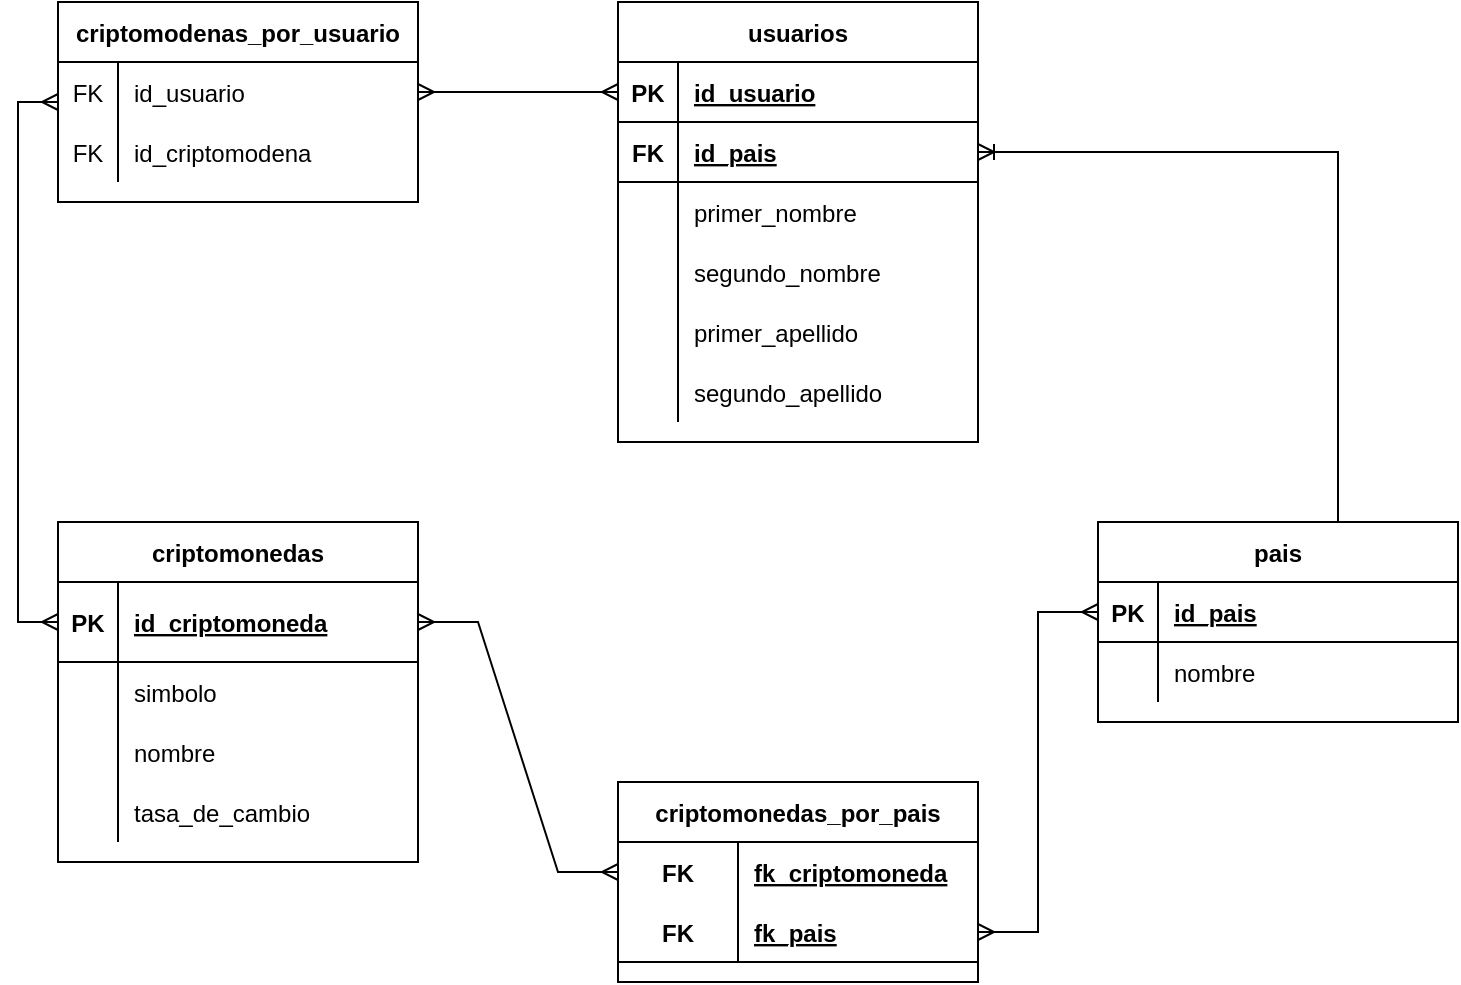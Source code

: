 <mxfile version="18.0.7" type="github">
  <diagram id="FrEEflgugw2KHo96Q2rk" name="modelo_ER">
    <mxGraphModel dx="1422" dy="1963" grid="1" gridSize="10" guides="1" tooltips="1" connect="1" arrows="1" fold="1" page="1" pageScale="1" pageWidth="827" pageHeight="1169" math="0" shadow="0">
      <root>
        <mxCell id="0" />
        <mxCell id="1" parent="0" />
        <mxCell id="kMowFgsD80eQF-eSfiXG-1" value="usuarios" style="shape=table;startSize=30;container=1;collapsible=1;childLayout=tableLayout;fixedRows=1;rowLines=0;fontStyle=1;align=center;resizeLast=1;" vertex="1" parent="1">
          <mxGeometry x="340" y="-780" width="180" height="220" as="geometry" />
        </mxCell>
        <mxCell id="kMowFgsD80eQF-eSfiXG-2" value="" style="shape=tableRow;horizontal=0;startSize=0;swimlaneHead=0;swimlaneBody=0;fillColor=none;collapsible=0;dropTarget=0;points=[[0,0.5],[1,0.5]];portConstraint=eastwest;top=0;left=0;right=0;bottom=1;" vertex="1" parent="kMowFgsD80eQF-eSfiXG-1">
          <mxGeometry y="30" width="180" height="30" as="geometry" />
        </mxCell>
        <mxCell id="kMowFgsD80eQF-eSfiXG-3" value="PK" style="shape=partialRectangle;connectable=0;fillColor=none;top=0;left=0;bottom=0;right=0;fontStyle=1;overflow=hidden;" vertex="1" parent="kMowFgsD80eQF-eSfiXG-2">
          <mxGeometry width="30" height="30" as="geometry">
            <mxRectangle width="30" height="30" as="alternateBounds" />
          </mxGeometry>
        </mxCell>
        <mxCell id="kMowFgsD80eQF-eSfiXG-4" value="id_usuario" style="shape=partialRectangle;connectable=0;fillColor=none;top=0;left=0;bottom=0;right=0;align=left;spacingLeft=6;fontStyle=5;overflow=hidden;" vertex="1" parent="kMowFgsD80eQF-eSfiXG-2">
          <mxGeometry x="30" width="150" height="30" as="geometry">
            <mxRectangle width="150" height="30" as="alternateBounds" />
          </mxGeometry>
        </mxCell>
        <mxCell id="kMowFgsD80eQF-eSfiXG-14" style="shape=tableRow;horizontal=0;startSize=0;swimlaneHead=0;swimlaneBody=0;fillColor=none;collapsible=0;dropTarget=0;points=[[0,0.5],[1,0.5]];portConstraint=eastwest;top=0;left=0;right=0;bottom=1;" vertex="1" parent="kMowFgsD80eQF-eSfiXG-1">
          <mxGeometry y="60" width="180" height="30" as="geometry" />
        </mxCell>
        <mxCell id="kMowFgsD80eQF-eSfiXG-15" value="FK" style="shape=partialRectangle;connectable=0;fillColor=none;top=0;left=0;bottom=0;right=0;fontStyle=1;overflow=hidden;" vertex="1" parent="kMowFgsD80eQF-eSfiXG-14">
          <mxGeometry width="30" height="30" as="geometry">
            <mxRectangle width="30" height="30" as="alternateBounds" />
          </mxGeometry>
        </mxCell>
        <mxCell id="kMowFgsD80eQF-eSfiXG-16" value="id_pais" style="shape=partialRectangle;connectable=0;fillColor=none;top=0;left=0;bottom=0;right=0;align=left;spacingLeft=6;fontStyle=5;overflow=hidden;" vertex="1" parent="kMowFgsD80eQF-eSfiXG-14">
          <mxGeometry x="30" width="150" height="30" as="geometry">
            <mxRectangle width="150" height="30" as="alternateBounds" />
          </mxGeometry>
        </mxCell>
        <mxCell id="kMowFgsD80eQF-eSfiXG-5" value="" style="shape=tableRow;horizontal=0;startSize=0;swimlaneHead=0;swimlaneBody=0;fillColor=none;collapsible=0;dropTarget=0;points=[[0,0.5],[1,0.5]];portConstraint=eastwest;top=0;left=0;right=0;bottom=0;" vertex="1" parent="kMowFgsD80eQF-eSfiXG-1">
          <mxGeometry y="90" width="180" height="30" as="geometry" />
        </mxCell>
        <mxCell id="kMowFgsD80eQF-eSfiXG-6" value="" style="shape=partialRectangle;connectable=0;fillColor=none;top=0;left=0;bottom=0;right=0;editable=1;overflow=hidden;" vertex="1" parent="kMowFgsD80eQF-eSfiXG-5">
          <mxGeometry width="30" height="30" as="geometry">
            <mxRectangle width="30" height="30" as="alternateBounds" />
          </mxGeometry>
        </mxCell>
        <mxCell id="kMowFgsD80eQF-eSfiXG-7" value="primer_nombre" style="shape=partialRectangle;connectable=0;fillColor=none;top=0;left=0;bottom=0;right=0;align=left;spacingLeft=6;overflow=hidden;" vertex="1" parent="kMowFgsD80eQF-eSfiXG-5">
          <mxGeometry x="30" width="150" height="30" as="geometry">
            <mxRectangle width="150" height="30" as="alternateBounds" />
          </mxGeometry>
        </mxCell>
        <mxCell id="kMowFgsD80eQF-eSfiXG-8" value="" style="shape=tableRow;horizontal=0;startSize=0;swimlaneHead=0;swimlaneBody=0;fillColor=none;collapsible=0;dropTarget=0;points=[[0,0.5],[1,0.5]];portConstraint=eastwest;top=0;left=0;right=0;bottom=0;" vertex="1" parent="kMowFgsD80eQF-eSfiXG-1">
          <mxGeometry y="120" width="180" height="30" as="geometry" />
        </mxCell>
        <mxCell id="kMowFgsD80eQF-eSfiXG-9" value="" style="shape=partialRectangle;connectable=0;fillColor=none;top=0;left=0;bottom=0;right=0;editable=1;overflow=hidden;" vertex="1" parent="kMowFgsD80eQF-eSfiXG-8">
          <mxGeometry width="30" height="30" as="geometry">
            <mxRectangle width="30" height="30" as="alternateBounds" />
          </mxGeometry>
        </mxCell>
        <mxCell id="kMowFgsD80eQF-eSfiXG-10" value="segundo_nombre" style="shape=partialRectangle;connectable=0;fillColor=none;top=0;left=0;bottom=0;right=0;align=left;spacingLeft=6;overflow=hidden;" vertex="1" parent="kMowFgsD80eQF-eSfiXG-8">
          <mxGeometry x="30" width="150" height="30" as="geometry">
            <mxRectangle width="150" height="30" as="alternateBounds" />
          </mxGeometry>
        </mxCell>
        <mxCell id="kMowFgsD80eQF-eSfiXG-11" value="" style="shape=tableRow;horizontal=0;startSize=0;swimlaneHead=0;swimlaneBody=0;fillColor=none;collapsible=0;dropTarget=0;points=[[0,0.5],[1,0.5]];portConstraint=eastwest;top=0;left=0;right=0;bottom=0;" vertex="1" parent="kMowFgsD80eQF-eSfiXG-1">
          <mxGeometry y="150" width="180" height="30" as="geometry" />
        </mxCell>
        <mxCell id="kMowFgsD80eQF-eSfiXG-12" value="" style="shape=partialRectangle;connectable=0;fillColor=none;top=0;left=0;bottom=0;right=0;editable=1;overflow=hidden;" vertex="1" parent="kMowFgsD80eQF-eSfiXG-11">
          <mxGeometry width="30" height="30" as="geometry">
            <mxRectangle width="30" height="30" as="alternateBounds" />
          </mxGeometry>
        </mxCell>
        <mxCell id="kMowFgsD80eQF-eSfiXG-13" value="primer_apellido" style="shape=partialRectangle;connectable=0;fillColor=none;top=0;left=0;bottom=0;right=0;align=left;spacingLeft=6;overflow=hidden;" vertex="1" parent="kMowFgsD80eQF-eSfiXG-11">
          <mxGeometry x="30" width="150" height="30" as="geometry">
            <mxRectangle width="150" height="30" as="alternateBounds" />
          </mxGeometry>
        </mxCell>
        <mxCell id="kMowFgsD80eQF-eSfiXG-17" style="shape=tableRow;horizontal=0;startSize=0;swimlaneHead=0;swimlaneBody=0;fillColor=none;collapsible=0;dropTarget=0;points=[[0,0.5],[1,0.5]];portConstraint=eastwest;top=0;left=0;right=0;bottom=0;" vertex="1" parent="kMowFgsD80eQF-eSfiXG-1">
          <mxGeometry y="180" width="180" height="30" as="geometry" />
        </mxCell>
        <mxCell id="kMowFgsD80eQF-eSfiXG-18" style="shape=partialRectangle;connectable=0;fillColor=none;top=0;left=0;bottom=0;right=0;editable=1;overflow=hidden;" vertex="1" parent="kMowFgsD80eQF-eSfiXG-17">
          <mxGeometry width="30" height="30" as="geometry">
            <mxRectangle width="30" height="30" as="alternateBounds" />
          </mxGeometry>
        </mxCell>
        <mxCell id="kMowFgsD80eQF-eSfiXG-19" value="segundo_apellido" style="shape=partialRectangle;connectable=0;fillColor=none;top=0;left=0;bottom=0;right=0;align=left;spacingLeft=6;overflow=hidden;" vertex="1" parent="kMowFgsD80eQF-eSfiXG-17">
          <mxGeometry x="30" width="150" height="30" as="geometry">
            <mxRectangle width="150" height="30" as="alternateBounds" />
          </mxGeometry>
        </mxCell>
        <mxCell id="kMowFgsD80eQF-eSfiXG-20" value="criptomonedas" style="shape=table;startSize=30;container=1;collapsible=1;childLayout=tableLayout;fixedRows=1;rowLines=0;fontStyle=1;align=center;resizeLast=1;" vertex="1" parent="1">
          <mxGeometry x="60" y="-520" width="180" height="170" as="geometry" />
        </mxCell>
        <mxCell id="kMowFgsD80eQF-eSfiXG-21" value="" style="shape=tableRow;horizontal=0;startSize=0;swimlaneHead=0;swimlaneBody=0;fillColor=none;collapsible=0;dropTarget=0;points=[[0,0.5],[1,0.5]];portConstraint=eastwest;top=0;left=0;right=0;bottom=1;" vertex="1" parent="kMowFgsD80eQF-eSfiXG-20">
          <mxGeometry y="30" width="180" height="40" as="geometry" />
        </mxCell>
        <mxCell id="kMowFgsD80eQF-eSfiXG-22" value="PK" style="shape=partialRectangle;connectable=0;fillColor=none;top=0;left=0;bottom=0;right=0;fontStyle=1;overflow=hidden;" vertex="1" parent="kMowFgsD80eQF-eSfiXG-21">
          <mxGeometry width="30" height="40" as="geometry">
            <mxRectangle width="30" height="40" as="alternateBounds" />
          </mxGeometry>
        </mxCell>
        <mxCell id="kMowFgsD80eQF-eSfiXG-23" value="id_criptomoneda" style="shape=partialRectangle;connectable=0;fillColor=none;top=0;left=0;bottom=0;right=0;align=left;spacingLeft=6;fontStyle=5;overflow=hidden;" vertex="1" parent="kMowFgsD80eQF-eSfiXG-21">
          <mxGeometry x="30" width="150" height="40" as="geometry">
            <mxRectangle width="150" height="40" as="alternateBounds" />
          </mxGeometry>
        </mxCell>
        <mxCell id="kMowFgsD80eQF-eSfiXG-24" value="" style="shape=tableRow;horizontal=0;startSize=0;swimlaneHead=0;swimlaneBody=0;fillColor=none;collapsible=0;dropTarget=0;points=[[0,0.5],[1,0.5]];portConstraint=eastwest;top=0;left=0;right=0;bottom=0;" vertex="1" parent="kMowFgsD80eQF-eSfiXG-20">
          <mxGeometry y="70" width="180" height="30" as="geometry" />
        </mxCell>
        <mxCell id="kMowFgsD80eQF-eSfiXG-25" value="" style="shape=partialRectangle;connectable=0;fillColor=none;top=0;left=0;bottom=0;right=0;editable=1;overflow=hidden;" vertex="1" parent="kMowFgsD80eQF-eSfiXG-24">
          <mxGeometry width="30" height="30" as="geometry">
            <mxRectangle width="30" height="30" as="alternateBounds" />
          </mxGeometry>
        </mxCell>
        <mxCell id="kMowFgsD80eQF-eSfiXG-26" value="simbolo" style="shape=partialRectangle;connectable=0;fillColor=none;top=0;left=0;bottom=0;right=0;align=left;spacingLeft=6;overflow=hidden;" vertex="1" parent="kMowFgsD80eQF-eSfiXG-24">
          <mxGeometry x="30" width="150" height="30" as="geometry">
            <mxRectangle width="150" height="30" as="alternateBounds" />
          </mxGeometry>
        </mxCell>
        <mxCell id="kMowFgsD80eQF-eSfiXG-27" value="" style="shape=tableRow;horizontal=0;startSize=0;swimlaneHead=0;swimlaneBody=0;fillColor=none;collapsible=0;dropTarget=0;points=[[0,0.5],[1,0.5]];portConstraint=eastwest;top=0;left=0;right=0;bottom=0;" vertex="1" parent="kMowFgsD80eQF-eSfiXG-20">
          <mxGeometry y="100" width="180" height="30" as="geometry" />
        </mxCell>
        <mxCell id="kMowFgsD80eQF-eSfiXG-28" value="" style="shape=partialRectangle;connectable=0;fillColor=none;top=0;left=0;bottom=0;right=0;editable=1;overflow=hidden;" vertex="1" parent="kMowFgsD80eQF-eSfiXG-27">
          <mxGeometry width="30" height="30" as="geometry">
            <mxRectangle width="30" height="30" as="alternateBounds" />
          </mxGeometry>
        </mxCell>
        <mxCell id="kMowFgsD80eQF-eSfiXG-29" value="nombre" style="shape=partialRectangle;connectable=0;fillColor=none;top=0;left=0;bottom=0;right=0;align=left;spacingLeft=6;overflow=hidden;" vertex="1" parent="kMowFgsD80eQF-eSfiXG-27">
          <mxGeometry x="30" width="150" height="30" as="geometry">
            <mxRectangle width="150" height="30" as="alternateBounds" />
          </mxGeometry>
        </mxCell>
        <mxCell id="kMowFgsD80eQF-eSfiXG-30" value="" style="shape=tableRow;horizontal=0;startSize=0;swimlaneHead=0;swimlaneBody=0;fillColor=none;collapsible=0;dropTarget=0;points=[[0,0.5],[1,0.5]];portConstraint=eastwest;top=0;left=0;right=0;bottom=0;" vertex="1" parent="kMowFgsD80eQF-eSfiXG-20">
          <mxGeometry y="130" width="180" height="30" as="geometry" />
        </mxCell>
        <mxCell id="kMowFgsD80eQF-eSfiXG-31" value="" style="shape=partialRectangle;connectable=0;fillColor=none;top=0;left=0;bottom=0;right=0;editable=1;overflow=hidden;" vertex="1" parent="kMowFgsD80eQF-eSfiXG-30">
          <mxGeometry width="30" height="30" as="geometry">
            <mxRectangle width="30" height="30" as="alternateBounds" />
          </mxGeometry>
        </mxCell>
        <mxCell id="kMowFgsD80eQF-eSfiXG-32" value="tasa_de_cambio" style="shape=partialRectangle;connectable=0;fillColor=none;top=0;left=0;bottom=0;right=0;align=left;spacingLeft=6;overflow=hidden;" vertex="1" parent="kMowFgsD80eQF-eSfiXG-30">
          <mxGeometry x="30" width="150" height="30" as="geometry">
            <mxRectangle width="150" height="30" as="alternateBounds" />
          </mxGeometry>
        </mxCell>
        <mxCell id="kMowFgsD80eQF-eSfiXG-33" value="pais" style="shape=table;startSize=30;container=1;collapsible=1;childLayout=tableLayout;fixedRows=1;rowLines=0;fontStyle=1;align=center;resizeLast=1;" vertex="1" parent="1">
          <mxGeometry x="580" y="-520" width="180" height="100" as="geometry" />
        </mxCell>
        <mxCell id="kMowFgsD80eQF-eSfiXG-34" value="" style="shape=tableRow;horizontal=0;startSize=0;swimlaneHead=0;swimlaneBody=0;fillColor=none;collapsible=0;dropTarget=0;points=[[0,0.5],[1,0.5]];portConstraint=eastwest;top=0;left=0;right=0;bottom=1;" vertex="1" parent="kMowFgsD80eQF-eSfiXG-33">
          <mxGeometry y="30" width="180" height="30" as="geometry" />
        </mxCell>
        <mxCell id="kMowFgsD80eQF-eSfiXG-35" value="PK" style="shape=partialRectangle;connectable=0;fillColor=none;top=0;left=0;bottom=0;right=0;fontStyle=1;overflow=hidden;" vertex="1" parent="kMowFgsD80eQF-eSfiXG-34">
          <mxGeometry width="30" height="30" as="geometry">
            <mxRectangle width="30" height="30" as="alternateBounds" />
          </mxGeometry>
        </mxCell>
        <mxCell id="kMowFgsD80eQF-eSfiXG-36" value="id_pais" style="shape=partialRectangle;connectable=0;fillColor=none;top=0;left=0;bottom=0;right=0;align=left;spacingLeft=6;fontStyle=5;overflow=hidden;" vertex="1" parent="kMowFgsD80eQF-eSfiXG-34">
          <mxGeometry x="30" width="150" height="30" as="geometry">
            <mxRectangle width="150" height="30" as="alternateBounds" />
          </mxGeometry>
        </mxCell>
        <mxCell id="kMowFgsD80eQF-eSfiXG-37" value="" style="shape=tableRow;horizontal=0;startSize=0;swimlaneHead=0;swimlaneBody=0;fillColor=none;collapsible=0;dropTarget=0;points=[[0,0.5],[1,0.5]];portConstraint=eastwest;top=0;left=0;right=0;bottom=0;" vertex="1" parent="kMowFgsD80eQF-eSfiXG-33">
          <mxGeometry y="60" width="180" height="30" as="geometry" />
        </mxCell>
        <mxCell id="kMowFgsD80eQF-eSfiXG-38" value="" style="shape=partialRectangle;connectable=0;fillColor=none;top=0;left=0;bottom=0;right=0;editable=1;overflow=hidden;" vertex="1" parent="kMowFgsD80eQF-eSfiXG-37">
          <mxGeometry width="30" height="30" as="geometry">
            <mxRectangle width="30" height="30" as="alternateBounds" />
          </mxGeometry>
        </mxCell>
        <mxCell id="kMowFgsD80eQF-eSfiXG-39" value="nombre" style="shape=partialRectangle;connectable=0;fillColor=none;top=0;left=0;bottom=0;right=0;align=left;spacingLeft=6;overflow=hidden;" vertex="1" parent="kMowFgsD80eQF-eSfiXG-37">
          <mxGeometry x="30" width="150" height="30" as="geometry">
            <mxRectangle width="150" height="30" as="alternateBounds" />
          </mxGeometry>
        </mxCell>
        <mxCell id="kMowFgsD80eQF-eSfiXG-46" value="criptomonedas_por_pais" style="shape=table;startSize=30;container=1;collapsible=1;childLayout=tableLayout;fixedRows=1;rowLines=0;fontStyle=1;align=center;resizeLast=1;" vertex="1" parent="1">
          <mxGeometry x="340" y="-390" width="180" height="100" as="geometry" />
        </mxCell>
        <mxCell id="kMowFgsD80eQF-eSfiXG-47" value="" style="shape=tableRow;horizontal=0;startSize=0;swimlaneHead=0;swimlaneBody=0;fillColor=none;collapsible=0;dropTarget=0;points=[[0,0.5],[1,0.5]];portConstraint=eastwest;top=0;left=0;right=0;bottom=0;" vertex="1" parent="kMowFgsD80eQF-eSfiXG-46">
          <mxGeometry y="30" width="180" height="30" as="geometry" />
        </mxCell>
        <mxCell id="kMowFgsD80eQF-eSfiXG-48" value="FK" style="shape=partialRectangle;connectable=0;fillColor=none;top=0;left=0;bottom=0;right=0;fontStyle=1;overflow=hidden;" vertex="1" parent="kMowFgsD80eQF-eSfiXG-47">
          <mxGeometry width="60" height="30" as="geometry">
            <mxRectangle width="60" height="30" as="alternateBounds" />
          </mxGeometry>
        </mxCell>
        <mxCell id="kMowFgsD80eQF-eSfiXG-49" value="fk_criptomoneda" style="shape=partialRectangle;connectable=0;fillColor=none;top=0;left=0;bottom=0;right=0;align=left;spacingLeft=6;fontStyle=5;overflow=hidden;" vertex="1" parent="kMowFgsD80eQF-eSfiXG-47">
          <mxGeometry x="60" width="120" height="30" as="geometry">
            <mxRectangle width="120" height="30" as="alternateBounds" />
          </mxGeometry>
        </mxCell>
        <mxCell id="kMowFgsD80eQF-eSfiXG-50" value="" style="shape=tableRow;horizontal=0;startSize=0;swimlaneHead=0;swimlaneBody=0;fillColor=none;collapsible=0;dropTarget=0;points=[[0,0.5],[1,0.5]];portConstraint=eastwest;top=0;left=0;right=0;bottom=1;" vertex="1" parent="kMowFgsD80eQF-eSfiXG-46">
          <mxGeometry y="60" width="180" height="30" as="geometry" />
        </mxCell>
        <mxCell id="kMowFgsD80eQF-eSfiXG-51" value="FK" style="shape=partialRectangle;connectable=0;fillColor=none;top=0;left=0;bottom=0;right=0;fontStyle=1;overflow=hidden;" vertex="1" parent="kMowFgsD80eQF-eSfiXG-50">
          <mxGeometry width="60" height="30" as="geometry">
            <mxRectangle width="60" height="30" as="alternateBounds" />
          </mxGeometry>
        </mxCell>
        <mxCell id="kMowFgsD80eQF-eSfiXG-52" value="fk_pais" style="shape=partialRectangle;connectable=0;fillColor=none;top=0;left=0;bottom=0;right=0;align=left;spacingLeft=6;fontStyle=5;overflow=hidden;" vertex="1" parent="kMowFgsD80eQF-eSfiXG-50">
          <mxGeometry x="60" width="120" height="30" as="geometry">
            <mxRectangle width="120" height="30" as="alternateBounds" />
          </mxGeometry>
        </mxCell>
        <mxCell id="kMowFgsD80eQF-eSfiXG-59" value="" style="edgeStyle=entityRelationEdgeStyle;fontSize=12;html=1;endArrow=ERmany;startArrow=ERmany;rounded=0;entryX=1;entryY=0.5;entryDx=0;entryDy=0;exitX=0;exitY=0.5;exitDx=0;exitDy=0;" edge="1" parent="1" source="kMowFgsD80eQF-eSfiXG-47" target="kMowFgsD80eQF-eSfiXG-21">
          <mxGeometry width="100" height="100" relative="1" as="geometry">
            <mxPoint x="360" y="-340" as="sourcePoint" />
            <mxPoint x="460" y="-440" as="targetPoint" />
          </mxGeometry>
        </mxCell>
        <mxCell id="kMowFgsD80eQF-eSfiXG-60" value="" style="edgeStyle=entityRelationEdgeStyle;fontSize=12;html=1;endArrow=ERmany;startArrow=ERmany;rounded=0;entryX=0;entryY=0.5;entryDx=0;entryDy=0;exitX=1;exitY=0.5;exitDx=0;exitDy=0;" edge="1" parent="1" source="kMowFgsD80eQF-eSfiXG-50" target="kMowFgsD80eQF-eSfiXG-34">
          <mxGeometry width="100" height="100" relative="1" as="geometry">
            <mxPoint x="540" y="-350" as="sourcePoint" />
            <mxPoint x="640" y="-450" as="targetPoint" />
          </mxGeometry>
        </mxCell>
        <mxCell id="kMowFgsD80eQF-eSfiXG-61" value="" style="edgeStyle=entityRelationEdgeStyle;fontSize=12;html=1;endArrow=ERoneToMany;rounded=0;entryX=1;entryY=0.5;entryDx=0;entryDy=0;" edge="1" parent="1" target="kMowFgsD80eQF-eSfiXG-14">
          <mxGeometry width="100" height="100" relative="1" as="geometry">
            <mxPoint x="670" y="-520" as="sourcePoint" />
            <mxPoint x="600" y="-700" as="targetPoint" />
          </mxGeometry>
        </mxCell>
        <mxCell id="kMowFgsD80eQF-eSfiXG-62" value="criptomodenas_por_usuario" style="shape=table;startSize=30;container=1;collapsible=1;childLayout=tableLayout;fixedRows=1;rowLines=0;fontStyle=1;align=center;resizeLast=1;" vertex="1" parent="1">
          <mxGeometry x="60" y="-780" width="180" height="100" as="geometry" />
        </mxCell>
        <mxCell id="kMowFgsD80eQF-eSfiXG-66" value="" style="shape=tableRow;horizontal=0;startSize=0;swimlaneHead=0;swimlaneBody=0;fillColor=none;collapsible=0;dropTarget=0;points=[[0,0.5],[1,0.5]];portConstraint=eastwest;top=0;left=0;right=0;bottom=0;" vertex="1" parent="kMowFgsD80eQF-eSfiXG-62">
          <mxGeometry y="30" width="180" height="30" as="geometry" />
        </mxCell>
        <mxCell id="kMowFgsD80eQF-eSfiXG-67" value="FK" style="shape=partialRectangle;connectable=0;fillColor=none;top=0;left=0;bottom=0;right=0;editable=1;overflow=hidden;" vertex="1" parent="kMowFgsD80eQF-eSfiXG-66">
          <mxGeometry width="30" height="30" as="geometry">
            <mxRectangle width="30" height="30" as="alternateBounds" />
          </mxGeometry>
        </mxCell>
        <mxCell id="kMowFgsD80eQF-eSfiXG-68" value="id_usuario" style="shape=partialRectangle;connectable=0;fillColor=none;top=0;left=0;bottom=0;right=0;align=left;spacingLeft=6;overflow=hidden;" vertex="1" parent="kMowFgsD80eQF-eSfiXG-66">
          <mxGeometry x="30" width="150" height="30" as="geometry">
            <mxRectangle width="150" height="30" as="alternateBounds" />
          </mxGeometry>
        </mxCell>
        <mxCell id="kMowFgsD80eQF-eSfiXG-69" value="" style="shape=tableRow;horizontal=0;startSize=0;swimlaneHead=0;swimlaneBody=0;fillColor=none;collapsible=0;dropTarget=0;points=[[0,0.5],[1,0.5]];portConstraint=eastwest;top=0;left=0;right=0;bottom=0;" vertex="1" parent="kMowFgsD80eQF-eSfiXG-62">
          <mxGeometry y="60" width="180" height="30" as="geometry" />
        </mxCell>
        <mxCell id="kMowFgsD80eQF-eSfiXG-70" value="FK" style="shape=partialRectangle;connectable=0;fillColor=none;top=0;left=0;bottom=0;right=0;editable=1;overflow=hidden;" vertex="1" parent="kMowFgsD80eQF-eSfiXG-69">
          <mxGeometry width="30" height="30" as="geometry">
            <mxRectangle width="30" height="30" as="alternateBounds" />
          </mxGeometry>
        </mxCell>
        <mxCell id="kMowFgsD80eQF-eSfiXG-71" value="id_criptomodena" style="shape=partialRectangle;connectable=0;fillColor=none;top=0;left=0;bottom=0;right=0;align=left;spacingLeft=6;overflow=hidden;" vertex="1" parent="kMowFgsD80eQF-eSfiXG-69">
          <mxGeometry x="30" width="150" height="30" as="geometry">
            <mxRectangle width="150" height="30" as="alternateBounds" />
          </mxGeometry>
        </mxCell>
        <mxCell id="kMowFgsD80eQF-eSfiXG-75" value="" style="edgeStyle=entityRelationEdgeStyle;fontSize=12;html=1;endArrow=ERmany;startArrow=ERmany;rounded=0;entryX=0;entryY=0.5;entryDx=0;entryDy=0;exitX=1;exitY=0.5;exitDx=0;exitDy=0;" edge="1" parent="1" source="kMowFgsD80eQF-eSfiXG-66" target="kMowFgsD80eQF-eSfiXG-2">
          <mxGeometry width="100" height="100" relative="1" as="geometry">
            <mxPoint x="360" y="-340" as="sourcePoint" />
            <mxPoint x="460" y="-440" as="targetPoint" />
          </mxGeometry>
        </mxCell>
        <mxCell id="kMowFgsD80eQF-eSfiXG-79" style="shape=connector;rounded=0;orthogonalLoop=1;jettySize=auto;html=1;entryX=0;entryY=0.5;entryDx=0;entryDy=0;labelBackgroundColor=default;fontFamily=Helvetica;fontSize=12;fontColor=default;startArrow=ERmany;endArrow=ERmany;strokeColor=default;edgeStyle=orthogonalEdgeStyle;exitX=0;exitY=0.5;exitDx=0;exitDy=0;" edge="1" parent="1" source="kMowFgsD80eQF-eSfiXG-62" target="kMowFgsD80eQF-eSfiXG-21">
          <mxGeometry relative="1" as="geometry">
            <mxPoint x="30" y="-710" as="sourcePoint" />
          </mxGeometry>
        </mxCell>
      </root>
    </mxGraphModel>
  </diagram>
</mxfile>
